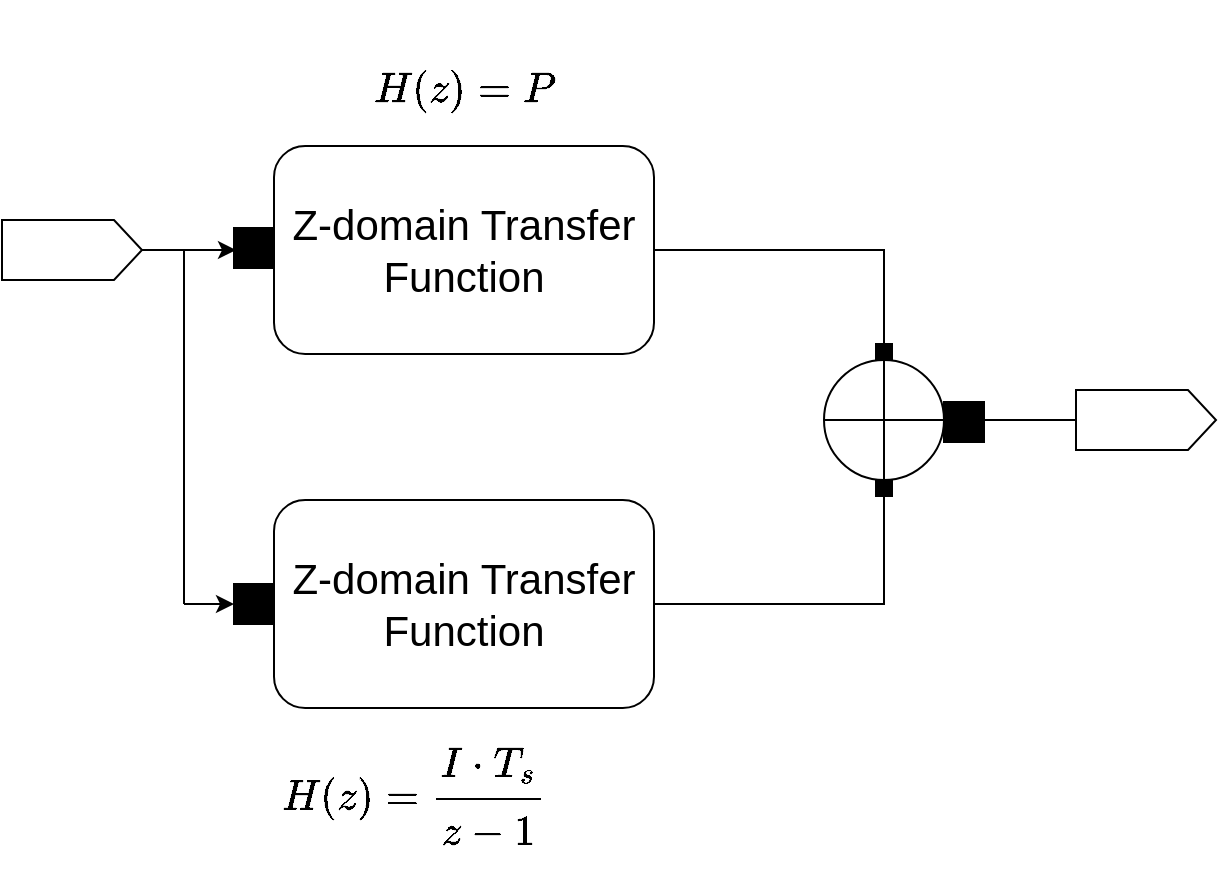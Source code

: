 <mxfile version="21.6.5" type="device">
  <diagram name="Page-1" id="8VnP3ESmi1vNXcQW-3n-">
    <mxGraphModel dx="1195" dy="644" grid="1" gridSize="10" guides="1" tooltips="1" connect="1" arrows="1" fold="1" page="1" pageScale="1" pageWidth="850" pageHeight="1100" math="1" shadow="0">
      <root>
        <mxCell id="0" />
        <mxCell id="1" parent="0" />
        <mxCell id="iK3IB-QW_0rAVhGZKx-B-1" value="" style="group;rotation=-180;" vertex="1" connectable="0" parent="1">
          <mxGeometry x="289" y="220" width="136" height="30" as="geometry" />
        </mxCell>
        <mxCell id="iK3IB-QW_0rAVhGZKx-B-2" value="" style="whiteSpace=wrap;html=1;aspect=fixed;fillColor=#000000;rotation=-180;" vertex="1" parent="iK3IB-QW_0rAVhGZKx-B-1">
          <mxGeometry x="116" y="4" width="20" height="20" as="geometry" />
        </mxCell>
        <mxCell id="iK3IB-QW_0rAVhGZKx-B-3" value="" style="endArrow=none;html=1;rounded=0;startArrow=classic;startFill=1;" edge="1" parent="iK3IB-QW_0rAVhGZKx-B-1">
          <mxGeometry width="50" height="50" relative="1" as="geometry">
            <mxPoint x="117" y="15" as="sourcePoint" />
            <mxPoint x="70" y="15" as="targetPoint" />
          </mxGeometry>
        </mxCell>
        <mxCell id="iK3IB-QW_0rAVhGZKx-B-4" value="" style="shape=offPageConnector;whiteSpace=wrap;html=1;direction=south;size=0.2;fillColor=none;container=0;rotation=-180;" vertex="1" parent="iK3IB-QW_0rAVhGZKx-B-1">
          <mxGeometry width="70" height="30" as="geometry" />
        </mxCell>
        <mxCell id="iK3IB-QW_0rAVhGZKx-B-9" style="edgeStyle=orthogonalEdgeStyle;rounded=0;orthogonalLoop=1;jettySize=auto;html=1;exitX=1;exitY=0.5;exitDx=0;exitDy=0;entryX=0.5;entryY=0;entryDx=0;entryDy=0;entryPerimeter=0;endArrow=box;endFill=0;strokeColor=default;shadow=0;" edge="1" parent="1" source="iK3IB-QW_0rAVhGZKx-B-5" target="iK3IB-QW_0rAVhGZKx-B-8">
          <mxGeometry relative="1" as="geometry" />
        </mxCell>
        <mxCell id="iK3IB-QW_0rAVhGZKx-B-5" value="&lt;font style=&quot;font-size: 21px;&quot;&gt;Z-domain Transfer Function&lt;/font&gt;" style="rounded=1;whiteSpace=wrap;html=1;" vertex="1" parent="1">
          <mxGeometry x="425" y="183" width="190" height="104" as="geometry" />
        </mxCell>
        <mxCell id="iK3IB-QW_0rAVhGZKx-B-10" style="edgeStyle=orthogonalEdgeStyle;rounded=0;orthogonalLoop=1;jettySize=auto;html=1;entryX=0.5;entryY=1;entryDx=0;entryDy=0;entryPerimeter=0;endArrow=box;endFill=0;" edge="1" parent="1" source="iK3IB-QW_0rAVhGZKx-B-7" target="iK3IB-QW_0rAVhGZKx-B-8">
          <mxGeometry relative="1" as="geometry" />
        </mxCell>
        <mxCell id="iK3IB-QW_0rAVhGZKx-B-7" value="&lt;font style=&quot;font-size: 21px;&quot;&gt;Z-domain Transfer Function&lt;/font&gt;" style="rounded=1;whiteSpace=wrap;html=1;" vertex="1" parent="1">
          <mxGeometry x="425" y="360" width="190" height="104" as="geometry" />
        </mxCell>
        <mxCell id="iK3IB-QW_0rAVhGZKx-B-8" value="" style="verticalLabelPosition=bottom;verticalAlign=top;html=1;shape=mxgraph.flowchart.summing_function;" vertex="1" parent="1">
          <mxGeometry x="700" y="290" width="60" height="60" as="geometry" />
        </mxCell>
        <mxCell id="iK3IB-QW_0rAVhGZKx-B-14" value="" style="whiteSpace=wrap;html=1;aspect=fixed;fillColor=#000000;" vertex="1" parent="1">
          <mxGeometry x="726.5" y="282" width="7" height="7" as="geometry" />
        </mxCell>
        <mxCell id="iK3IB-QW_0rAVhGZKx-B-16" value="" style="whiteSpace=wrap;html=1;aspect=fixed;fillColor=#000000;" vertex="1" parent="1">
          <mxGeometry x="726.5" y="350" width="7" height="7" as="geometry" />
        </mxCell>
        <mxCell id="iK3IB-QW_0rAVhGZKx-B-25" value="" style="whiteSpace=wrap;html=1;aspect=fixed;fillColor=#000000;rotation=-180;" vertex="1" parent="1">
          <mxGeometry x="405" y="402" width="20" height="20" as="geometry" />
        </mxCell>
        <mxCell id="iK3IB-QW_0rAVhGZKx-B-26" value="" style="endArrow=none;html=1;rounded=0;" edge="1" parent="1">
          <mxGeometry width="50" height="50" relative="1" as="geometry">
            <mxPoint x="380" y="412" as="sourcePoint" />
            <mxPoint x="380" y="235" as="targetPoint" />
          </mxGeometry>
        </mxCell>
        <mxCell id="iK3IB-QW_0rAVhGZKx-B-30" value="" style="endArrow=none;html=1;rounded=0;startArrow=classic;startFill=1;" edge="1" parent="1">
          <mxGeometry width="50" height="50" relative="1" as="geometry">
            <mxPoint x="405" y="412" as="sourcePoint" />
            <mxPoint x="380" y="412" as="targetPoint" />
          </mxGeometry>
        </mxCell>
        <mxCell id="iK3IB-QW_0rAVhGZKx-B-31" value="&lt;font style=&quot;font-size: 18px;&quot;&gt;$$&amp;nbsp; H(z) = P$$&lt;/font&gt;" style="text;html=1;strokeColor=none;fillColor=none;align=center;verticalAlign=middle;whiteSpace=wrap;rounded=0;" vertex="1" parent="1">
          <mxGeometry x="425" y="110" width="190" height="90" as="geometry" />
        </mxCell>
        <mxCell id="iK3IB-QW_0rAVhGZKx-B-32" value="&lt;font style=&quot;font-size: 18px;&quot;&gt;$$&amp;nbsp; H(z) = \cfrac{I \cdot T_s}{z-1}$$&lt;/font&gt;" style="text;html=1;strokeColor=none;fillColor=none;align=center;verticalAlign=middle;whiteSpace=wrap;rounded=0;" vertex="1" parent="1">
          <mxGeometry x="400" y="464" width="190" height="90" as="geometry" />
        </mxCell>
        <mxCell id="iK3IB-QW_0rAVhGZKx-B-37" value="" style="group" vertex="1" connectable="0" parent="1">
          <mxGeometry x="760" y="305" width="136" height="30" as="geometry" />
        </mxCell>
        <mxCell id="iK3IB-QW_0rAVhGZKx-B-38" value="" style="whiteSpace=wrap;html=1;aspect=fixed;fillColor=#000000;" vertex="1" parent="iK3IB-QW_0rAVhGZKx-B-37">
          <mxGeometry y="6" width="20" height="20" as="geometry" />
        </mxCell>
        <mxCell id="iK3IB-QW_0rAVhGZKx-B-39" value="" style="endArrow=none;html=1;rounded=0;" edge="1" parent="iK3IB-QW_0rAVhGZKx-B-37">
          <mxGeometry width="50" height="50" relative="1" as="geometry">
            <mxPoint x="19" y="15" as="sourcePoint" />
            <mxPoint x="66" y="15" as="targetPoint" />
          </mxGeometry>
        </mxCell>
        <mxCell id="iK3IB-QW_0rAVhGZKx-B-40" value="" style="shape=offPageConnector;whiteSpace=wrap;html=1;direction=north;size=0.2;fillColor=none;container=0;" vertex="1" parent="iK3IB-QW_0rAVhGZKx-B-37">
          <mxGeometry x="66" width="70" height="30" as="geometry" />
        </mxCell>
      </root>
    </mxGraphModel>
  </diagram>
</mxfile>
